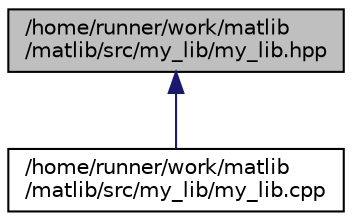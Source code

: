 digraph "/home/runner/work/matlib/matlib/src/my_lib/my_lib.hpp"
{
 // LATEX_PDF_SIZE
  edge [fontname="Helvetica",fontsize="10",labelfontname="Helvetica",labelfontsize="10"];
  node [fontname="Helvetica",fontsize="10",shape=record];
  Node1 [label="/home/runner/work/matlib\l/matlib/src/my_lib/my_lib.hpp",height=0.2,width=0.4,color="black", fillcolor="grey75", style="filled", fontcolor="black",tooltip=" "];
  Node1 -> Node2 [dir="back",color="midnightblue",fontsize="10",style="solid",fontname="Helvetica"];
  Node2 [label="/home/runner/work/matlib\l/matlib/src/my_lib/my_lib.cpp",height=0.2,width=0.4,color="black", fillcolor="white", style="filled",URL="$my__lib_8cpp.html",tooltip=" "];
}
